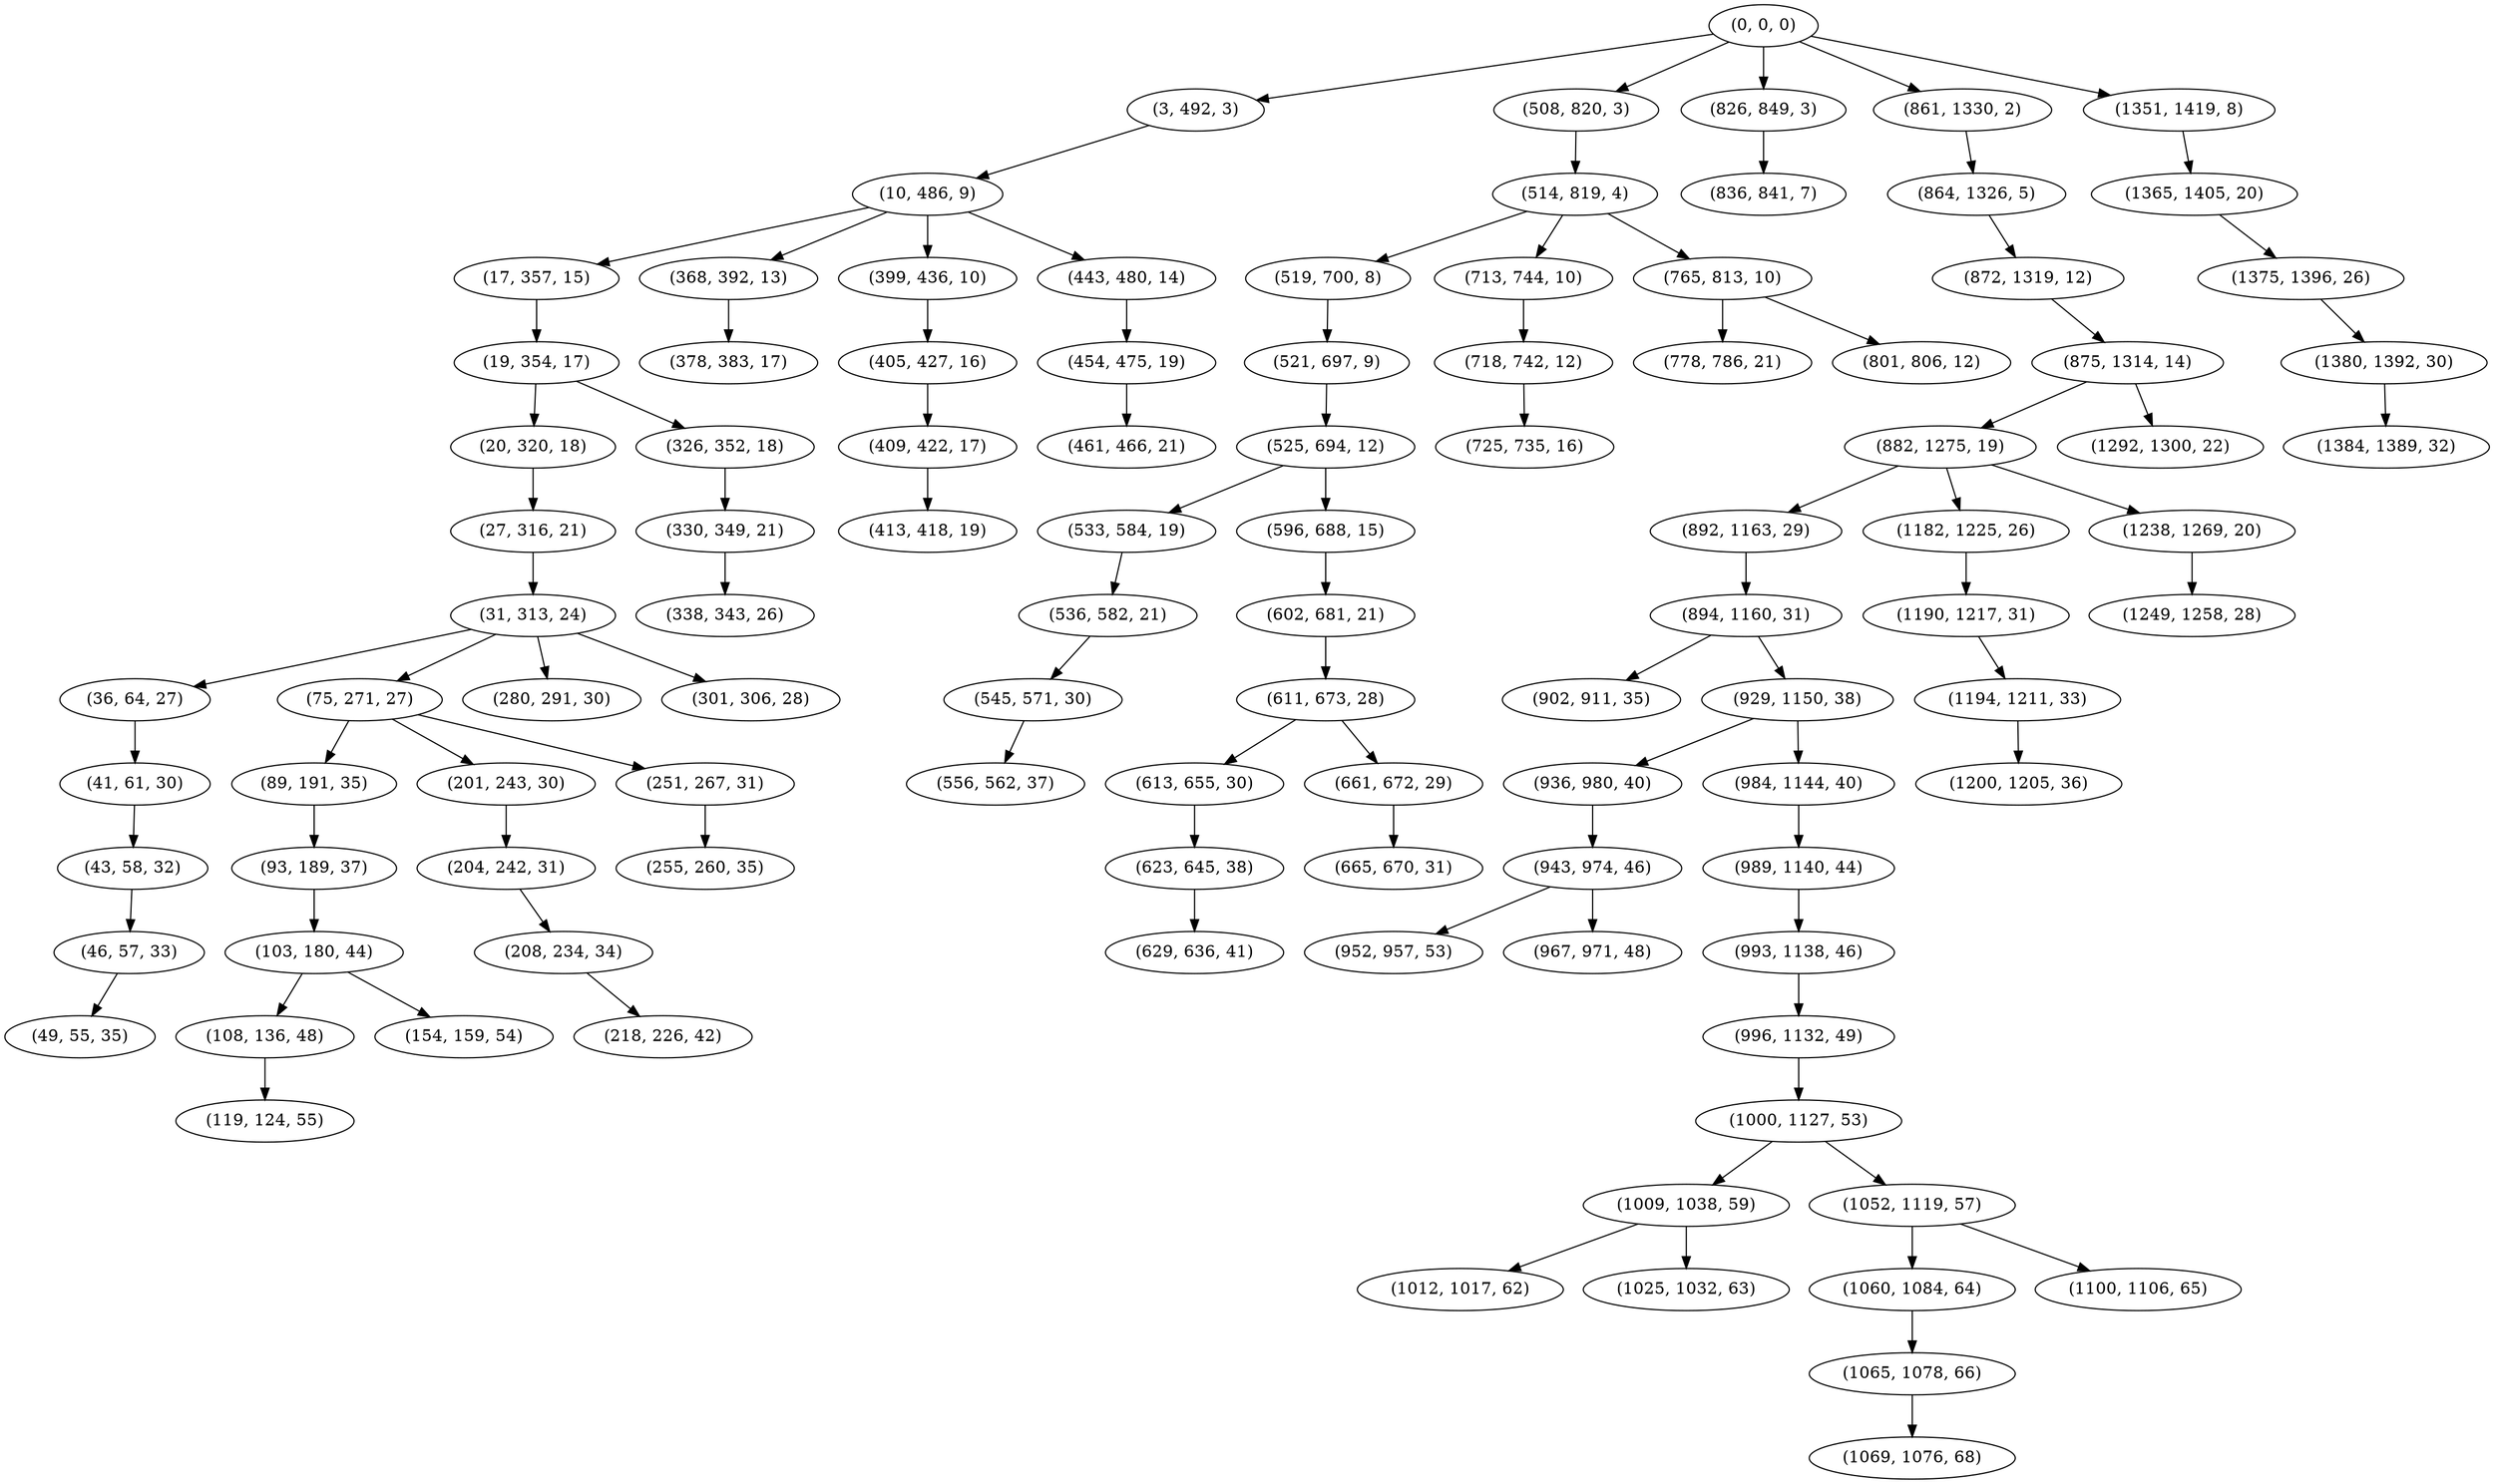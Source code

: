 digraph tree {
    "(0, 0, 0)";
    "(3, 492, 3)";
    "(10, 486, 9)";
    "(17, 357, 15)";
    "(19, 354, 17)";
    "(20, 320, 18)";
    "(27, 316, 21)";
    "(31, 313, 24)";
    "(36, 64, 27)";
    "(41, 61, 30)";
    "(43, 58, 32)";
    "(46, 57, 33)";
    "(49, 55, 35)";
    "(75, 271, 27)";
    "(89, 191, 35)";
    "(93, 189, 37)";
    "(103, 180, 44)";
    "(108, 136, 48)";
    "(119, 124, 55)";
    "(154, 159, 54)";
    "(201, 243, 30)";
    "(204, 242, 31)";
    "(208, 234, 34)";
    "(218, 226, 42)";
    "(251, 267, 31)";
    "(255, 260, 35)";
    "(280, 291, 30)";
    "(301, 306, 28)";
    "(326, 352, 18)";
    "(330, 349, 21)";
    "(338, 343, 26)";
    "(368, 392, 13)";
    "(378, 383, 17)";
    "(399, 436, 10)";
    "(405, 427, 16)";
    "(409, 422, 17)";
    "(413, 418, 19)";
    "(443, 480, 14)";
    "(454, 475, 19)";
    "(461, 466, 21)";
    "(508, 820, 3)";
    "(514, 819, 4)";
    "(519, 700, 8)";
    "(521, 697, 9)";
    "(525, 694, 12)";
    "(533, 584, 19)";
    "(536, 582, 21)";
    "(545, 571, 30)";
    "(556, 562, 37)";
    "(596, 688, 15)";
    "(602, 681, 21)";
    "(611, 673, 28)";
    "(613, 655, 30)";
    "(623, 645, 38)";
    "(629, 636, 41)";
    "(661, 672, 29)";
    "(665, 670, 31)";
    "(713, 744, 10)";
    "(718, 742, 12)";
    "(725, 735, 16)";
    "(765, 813, 10)";
    "(778, 786, 21)";
    "(801, 806, 12)";
    "(826, 849, 3)";
    "(836, 841, 7)";
    "(861, 1330, 2)";
    "(864, 1326, 5)";
    "(872, 1319, 12)";
    "(875, 1314, 14)";
    "(882, 1275, 19)";
    "(892, 1163, 29)";
    "(894, 1160, 31)";
    "(902, 911, 35)";
    "(929, 1150, 38)";
    "(936, 980, 40)";
    "(943, 974, 46)";
    "(952, 957, 53)";
    "(967, 971, 48)";
    "(984, 1144, 40)";
    "(989, 1140, 44)";
    "(993, 1138, 46)";
    "(996, 1132, 49)";
    "(1000, 1127, 53)";
    "(1009, 1038, 59)";
    "(1012, 1017, 62)";
    "(1025, 1032, 63)";
    "(1052, 1119, 57)";
    "(1060, 1084, 64)";
    "(1065, 1078, 66)";
    "(1069, 1076, 68)";
    "(1100, 1106, 65)";
    "(1182, 1225, 26)";
    "(1190, 1217, 31)";
    "(1194, 1211, 33)";
    "(1200, 1205, 36)";
    "(1238, 1269, 20)";
    "(1249, 1258, 28)";
    "(1292, 1300, 22)";
    "(1351, 1419, 8)";
    "(1365, 1405, 20)";
    "(1375, 1396, 26)";
    "(1380, 1392, 30)";
    "(1384, 1389, 32)";
    "(0, 0, 0)" -> "(3, 492, 3)";
    "(0, 0, 0)" -> "(508, 820, 3)";
    "(0, 0, 0)" -> "(826, 849, 3)";
    "(0, 0, 0)" -> "(861, 1330, 2)";
    "(0, 0, 0)" -> "(1351, 1419, 8)";
    "(3, 492, 3)" -> "(10, 486, 9)";
    "(10, 486, 9)" -> "(17, 357, 15)";
    "(10, 486, 9)" -> "(368, 392, 13)";
    "(10, 486, 9)" -> "(399, 436, 10)";
    "(10, 486, 9)" -> "(443, 480, 14)";
    "(17, 357, 15)" -> "(19, 354, 17)";
    "(19, 354, 17)" -> "(20, 320, 18)";
    "(19, 354, 17)" -> "(326, 352, 18)";
    "(20, 320, 18)" -> "(27, 316, 21)";
    "(27, 316, 21)" -> "(31, 313, 24)";
    "(31, 313, 24)" -> "(36, 64, 27)";
    "(31, 313, 24)" -> "(75, 271, 27)";
    "(31, 313, 24)" -> "(280, 291, 30)";
    "(31, 313, 24)" -> "(301, 306, 28)";
    "(36, 64, 27)" -> "(41, 61, 30)";
    "(41, 61, 30)" -> "(43, 58, 32)";
    "(43, 58, 32)" -> "(46, 57, 33)";
    "(46, 57, 33)" -> "(49, 55, 35)";
    "(75, 271, 27)" -> "(89, 191, 35)";
    "(75, 271, 27)" -> "(201, 243, 30)";
    "(75, 271, 27)" -> "(251, 267, 31)";
    "(89, 191, 35)" -> "(93, 189, 37)";
    "(93, 189, 37)" -> "(103, 180, 44)";
    "(103, 180, 44)" -> "(108, 136, 48)";
    "(103, 180, 44)" -> "(154, 159, 54)";
    "(108, 136, 48)" -> "(119, 124, 55)";
    "(201, 243, 30)" -> "(204, 242, 31)";
    "(204, 242, 31)" -> "(208, 234, 34)";
    "(208, 234, 34)" -> "(218, 226, 42)";
    "(251, 267, 31)" -> "(255, 260, 35)";
    "(326, 352, 18)" -> "(330, 349, 21)";
    "(330, 349, 21)" -> "(338, 343, 26)";
    "(368, 392, 13)" -> "(378, 383, 17)";
    "(399, 436, 10)" -> "(405, 427, 16)";
    "(405, 427, 16)" -> "(409, 422, 17)";
    "(409, 422, 17)" -> "(413, 418, 19)";
    "(443, 480, 14)" -> "(454, 475, 19)";
    "(454, 475, 19)" -> "(461, 466, 21)";
    "(508, 820, 3)" -> "(514, 819, 4)";
    "(514, 819, 4)" -> "(519, 700, 8)";
    "(514, 819, 4)" -> "(713, 744, 10)";
    "(514, 819, 4)" -> "(765, 813, 10)";
    "(519, 700, 8)" -> "(521, 697, 9)";
    "(521, 697, 9)" -> "(525, 694, 12)";
    "(525, 694, 12)" -> "(533, 584, 19)";
    "(525, 694, 12)" -> "(596, 688, 15)";
    "(533, 584, 19)" -> "(536, 582, 21)";
    "(536, 582, 21)" -> "(545, 571, 30)";
    "(545, 571, 30)" -> "(556, 562, 37)";
    "(596, 688, 15)" -> "(602, 681, 21)";
    "(602, 681, 21)" -> "(611, 673, 28)";
    "(611, 673, 28)" -> "(613, 655, 30)";
    "(611, 673, 28)" -> "(661, 672, 29)";
    "(613, 655, 30)" -> "(623, 645, 38)";
    "(623, 645, 38)" -> "(629, 636, 41)";
    "(661, 672, 29)" -> "(665, 670, 31)";
    "(713, 744, 10)" -> "(718, 742, 12)";
    "(718, 742, 12)" -> "(725, 735, 16)";
    "(765, 813, 10)" -> "(778, 786, 21)";
    "(765, 813, 10)" -> "(801, 806, 12)";
    "(826, 849, 3)" -> "(836, 841, 7)";
    "(861, 1330, 2)" -> "(864, 1326, 5)";
    "(864, 1326, 5)" -> "(872, 1319, 12)";
    "(872, 1319, 12)" -> "(875, 1314, 14)";
    "(875, 1314, 14)" -> "(882, 1275, 19)";
    "(875, 1314, 14)" -> "(1292, 1300, 22)";
    "(882, 1275, 19)" -> "(892, 1163, 29)";
    "(882, 1275, 19)" -> "(1182, 1225, 26)";
    "(882, 1275, 19)" -> "(1238, 1269, 20)";
    "(892, 1163, 29)" -> "(894, 1160, 31)";
    "(894, 1160, 31)" -> "(902, 911, 35)";
    "(894, 1160, 31)" -> "(929, 1150, 38)";
    "(929, 1150, 38)" -> "(936, 980, 40)";
    "(929, 1150, 38)" -> "(984, 1144, 40)";
    "(936, 980, 40)" -> "(943, 974, 46)";
    "(943, 974, 46)" -> "(952, 957, 53)";
    "(943, 974, 46)" -> "(967, 971, 48)";
    "(984, 1144, 40)" -> "(989, 1140, 44)";
    "(989, 1140, 44)" -> "(993, 1138, 46)";
    "(993, 1138, 46)" -> "(996, 1132, 49)";
    "(996, 1132, 49)" -> "(1000, 1127, 53)";
    "(1000, 1127, 53)" -> "(1009, 1038, 59)";
    "(1000, 1127, 53)" -> "(1052, 1119, 57)";
    "(1009, 1038, 59)" -> "(1012, 1017, 62)";
    "(1009, 1038, 59)" -> "(1025, 1032, 63)";
    "(1052, 1119, 57)" -> "(1060, 1084, 64)";
    "(1052, 1119, 57)" -> "(1100, 1106, 65)";
    "(1060, 1084, 64)" -> "(1065, 1078, 66)";
    "(1065, 1078, 66)" -> "(1069, 1076, 68)";
    "(1182, 1225, 26)" -> "(1190, 1217, 31)";
    "(1190, 1217, 31)" -> "(1194, 1211, 33)";
    "(1194, 1211, 33)" -> "(1200, 1205, 36)";
    "(1238, 1269, 20)" -> "(1249, 1258, 28)";
    "(1351, 1419, 8)" -> "(1365, 1405, 20)";
    "(1365, 1405, 20)" -> "(1375, 1396, 26)";
    "(1375, 1396, 26)" -> "(1380, 1392, 30)";
    "(1380, 1392, 30)" -> "(1384, 1389, 32)";
}
